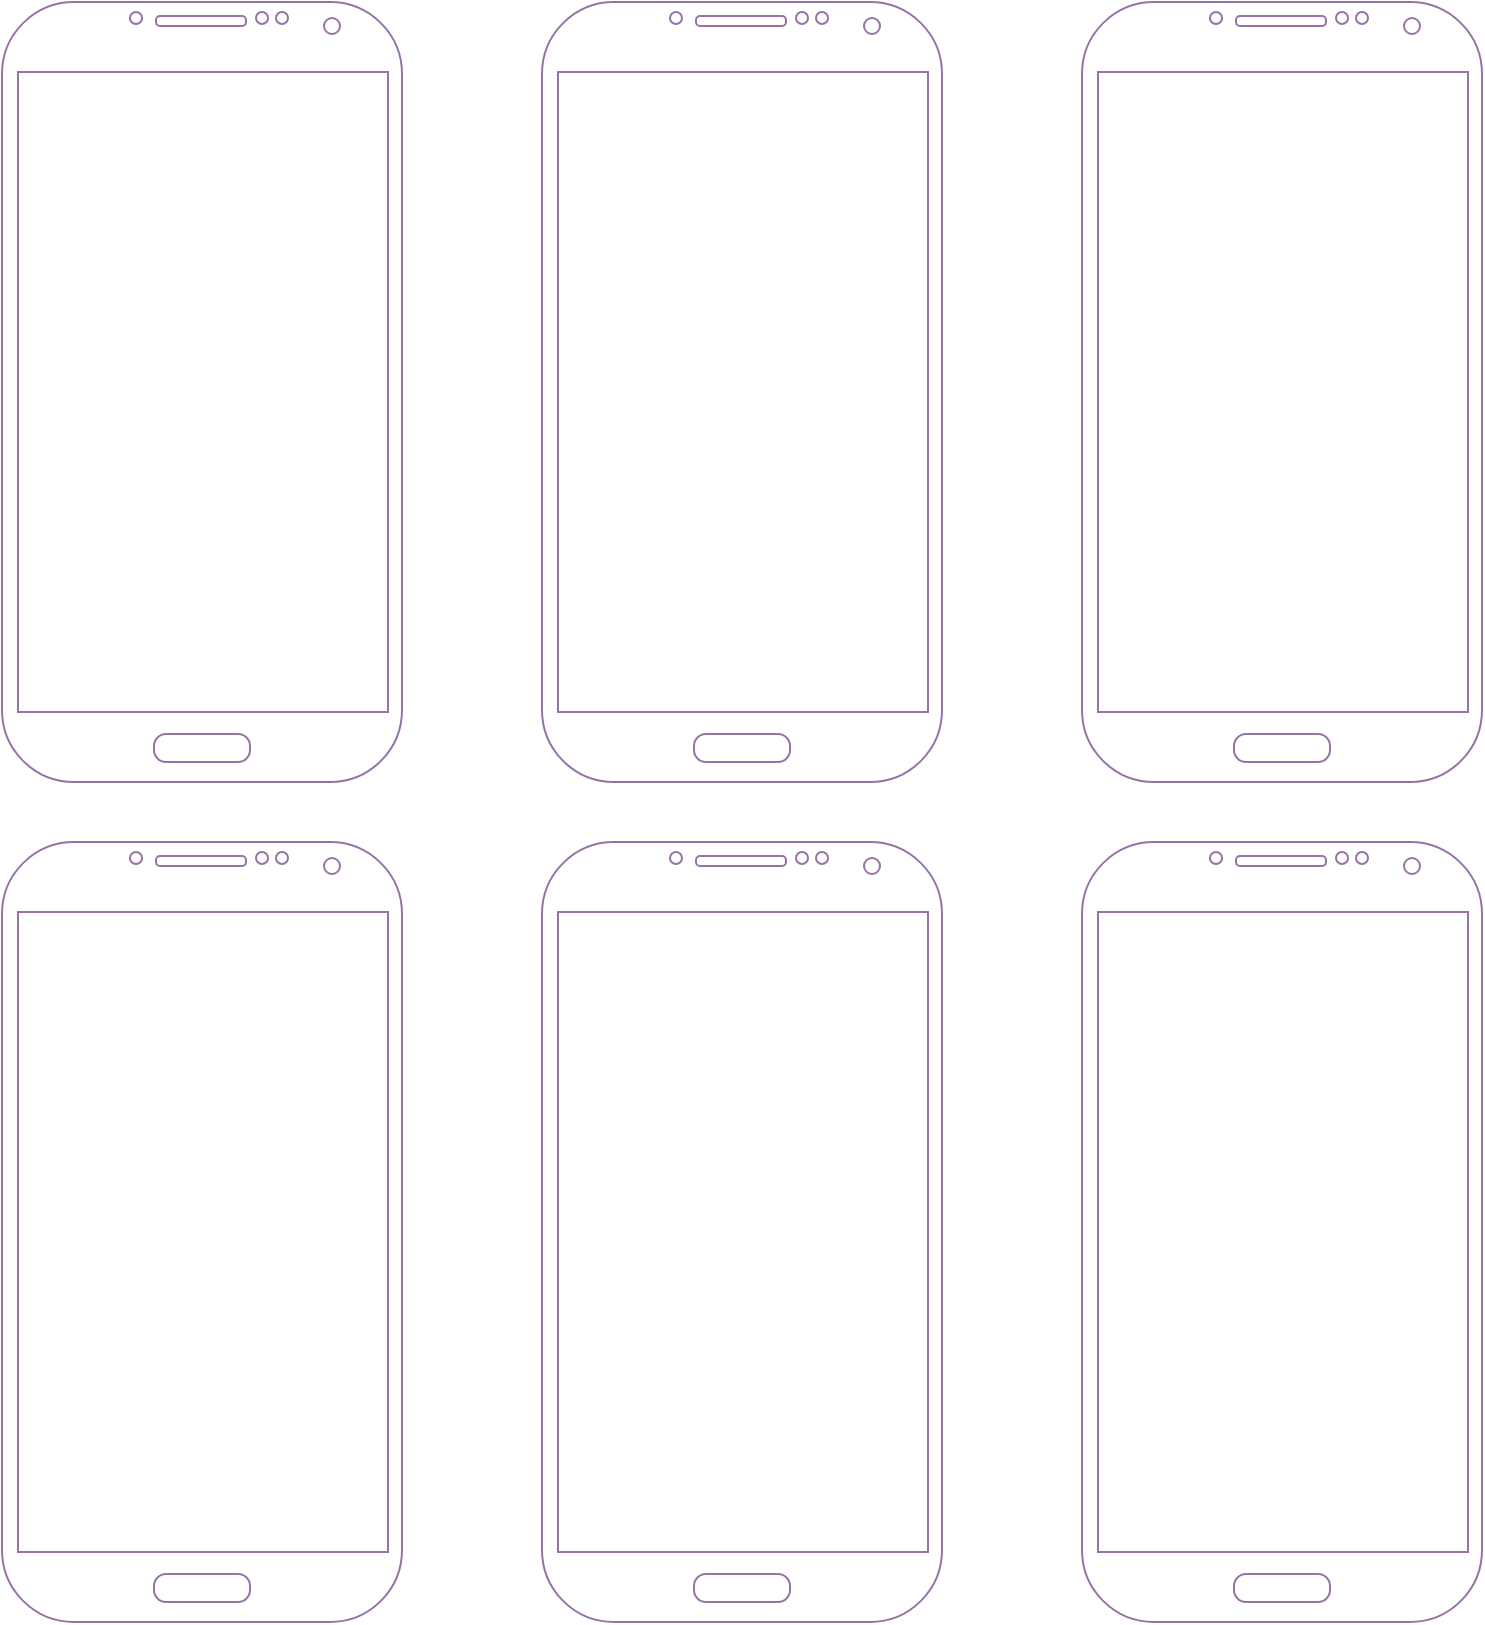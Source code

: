 <mxfile version="20.7.4" type="github" pages="2"><diagram id="Mgt2bleFxWIa6GkJEv9I" name="Page-1"><mxGraphModel dx="880" dy="522" grid="1" gridSize="10" guides="1" tooltips="1" connect="1" arrows="1" fold="1" page="1" pageScale="1" pageWidth="850" pageHeight="1100" math="0" shadow="0"><root><mxCell id="0"/><mxCell id="1" parent="0"/><mxCell id="xx7-ZzvDsGdkM8XrSTQA-2" value="" style="verticalLabelPosition=bottom;verticalAlign=top;html=1;shadow=0;dashed=0;strokeWidth=1;shape=mxgraph.android.phone2;strokeColor=#9673a6;fillColor=none;" parent="1" vertex="1"><mxGeometry x="20" y="20" width="200" height="390" as="geometry"/></mxCell><mxCell id="xx7-ZzvDsGdkM8XrSTQA-3" value="" style="verticalLabelPosition=bottom;verticalAlign=top;html=1;shadow=0;dashed=0;strokeWidth=1;shape=mxgraph.android.phone2;strokeColor=#9673a6;fillColor=none;" parent="1" vertex="1"><mxGeometry x="560" y="20" width="200" height="390" as="geometry"/></mxCell><mxCell id="xx7-ZzvDsGdkM8XrSTQA-4" value="" style="verticalLabelPosition=bottom;verticalAlign=top;html=1;shadow=0;dashed=0;strokeWidth=1;shape=mxgraph.android.phone2;strokeColor=#9673a6;fillColor=none;" parent="1" vertex="1"><mxGeometry x="290" y="20" width="200" height="390" as="geometry"/></mxCell><mxCell id="xx7-ZzvDsGdkM8XrSTQA-5" value="" style="verticalLabelPosition=bottom;verticalAlign=top;html=1;shadow=0;dashed=0;strokeWidth=1;shape=mxgraph.android.phone2;strokeColor=#9673a6;fillColor=none;" parent="1" vertex="1"><mxGeometry x="20" y="440" width="200" height="390" as="geometry"/></mxCell><mxCell id="xx7-ZzvDsGdkM8XrSTQA-6" value="" style="verticalLabelPosition=bottom;verticalAlign=top;html=1;shadow=0;dashed=0;strokeWidth=1;shape=mxgraph.android.phone2;strokeColor=#9673a6;fillColor=none;" parent="1" vertex="1"><mxGeometry x="290" y="440" width="200" height="390" as="geometry"/></mxCell><mxCell id="xx7-ZzvDsGdkM8XrSTQA-7" value="" style="verticalLabelPosition=bottom;verticalAlign=top;html=1;shadow=0;dashed=0;strokeWidth=1;shape=mxgraph.android.phone2;strokeColor=#9673a6;fillColor=none;" parent="1" vertex="1"><mxGeometry x="560" y="440" width="200" height="390" as="geometry"/></mxCell></root></mxGraphModel></diagram><diagram id="aRq3Oyij10SKiZdDybP8" name="Page-2"><mxGraphModel dx="880" dy="522" grid="1" gridSize="10" guides="1" tooltips="1" connect="1" arrows="1" fold="1" page="1" pageScale="1" pageWidth="850" pageHeight="1100" math="0" shadow="0"><root><mxCell id="0"/><mxCell id="1" parent="0"/></root></mxGraphModel></diagram></mxfile>